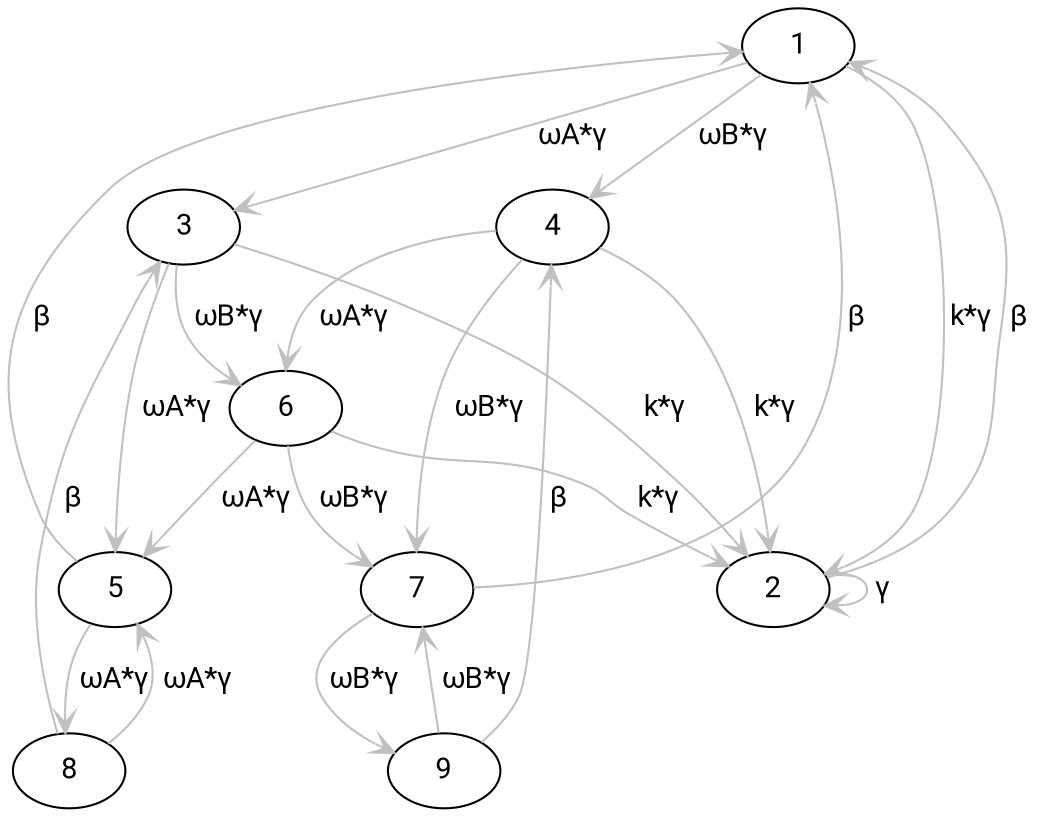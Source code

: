 digraph {
    node [shape = ellipse; fontname = Roboto;];
    edge [fontname = Roboto; arrowhead = vee; color=gray;];
    
    subgraph {
        rank = same;
        1;
    }
    
    subgraph {
        rank = same;
        3;
        4;
    }
    
    subgraph {
        rank = same;
        6;
    }
    
    subgraph {
        rank = same;
        5;
        7;
    }
    
    subgraph {
        rank = same;
        8;
        9;
    }
    
    1 -> 2 [label = " k*&gamma;";];
    1 -> 3 [label = " &omega;A*&gamma;";];
    1 -> 4 [label = " &omega;B*&gamma;";];
    
    6 -> 2 [label = " k*&gamma;";];
    6 -> 5 [label = " &omega;A*&gamma;";];
    6 -> 7 [label = " &omega;B*&gamma;";];
    
    3 -> 2 [label = " k*&gamma;";];
    3 -> 5 [label = " &omega;A*&gamma;";];
    3 -> 6 [label = " &omega;B*&gamma;";];
    
    4 -> 2 [label = " k*&gamma;";];
    4 -> 7 [label = " &omega;B*&gamma;";];
    4 -> 6 [label = " &omega;A*&gamma;";];
    
    5 -> 1 [label = " &beta;";];
    5 -> 8 [label = " &omega;A*&gamma;";];
    
    7 -> 1 [label = " &beta;";];
    7 -> 9 [label = " &omega;B*&gamma;";];
    
    8 -> 3 [label = " &beta;";];
    8 -> 5 [label = " &omega;A*&gamma;";];
    
    9 -> 4 [label = " &beta;";];
    9 -> 7 [label = " &omega;B*&gamma;";];
    
    2 -> 1 [label = " &beta;";];
    2 -> 2 [label = " &gamma;";];
}